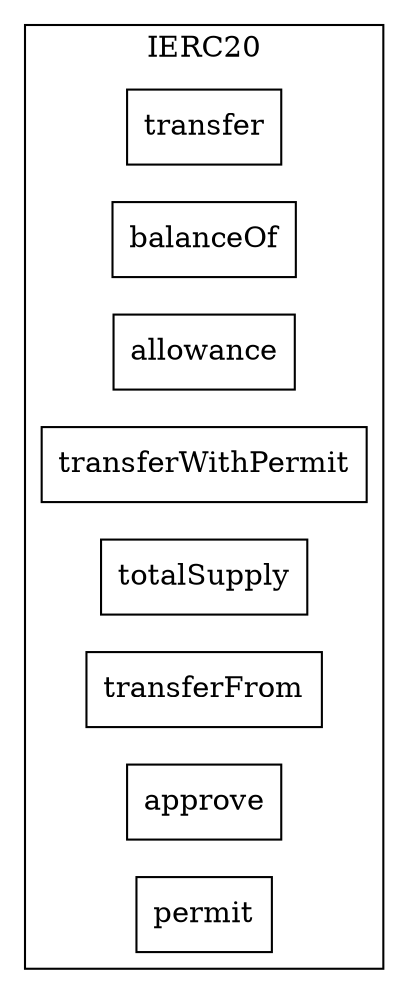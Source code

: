 strict digraph {
rankdir="LR"
node [shape=box]
subgraph cluster_912_IERC20 {
label = "IERC20"
"912_transfer" [label="transfer"]
"912_balanceOf" [label="balanceOf"]
"912_allowance" [label="allowance"]
"912_transferWithPermit" [label="transferWithPermit"]
"912_totalSupply" [label="totalSupply"]
"912_transferFrom" [label="transferFrom"]
"912_approve" [label="approve"]
"912_permit" [label="permit"]
}subgraph cluster_solidity {
label = "[Solidity]"
}
}